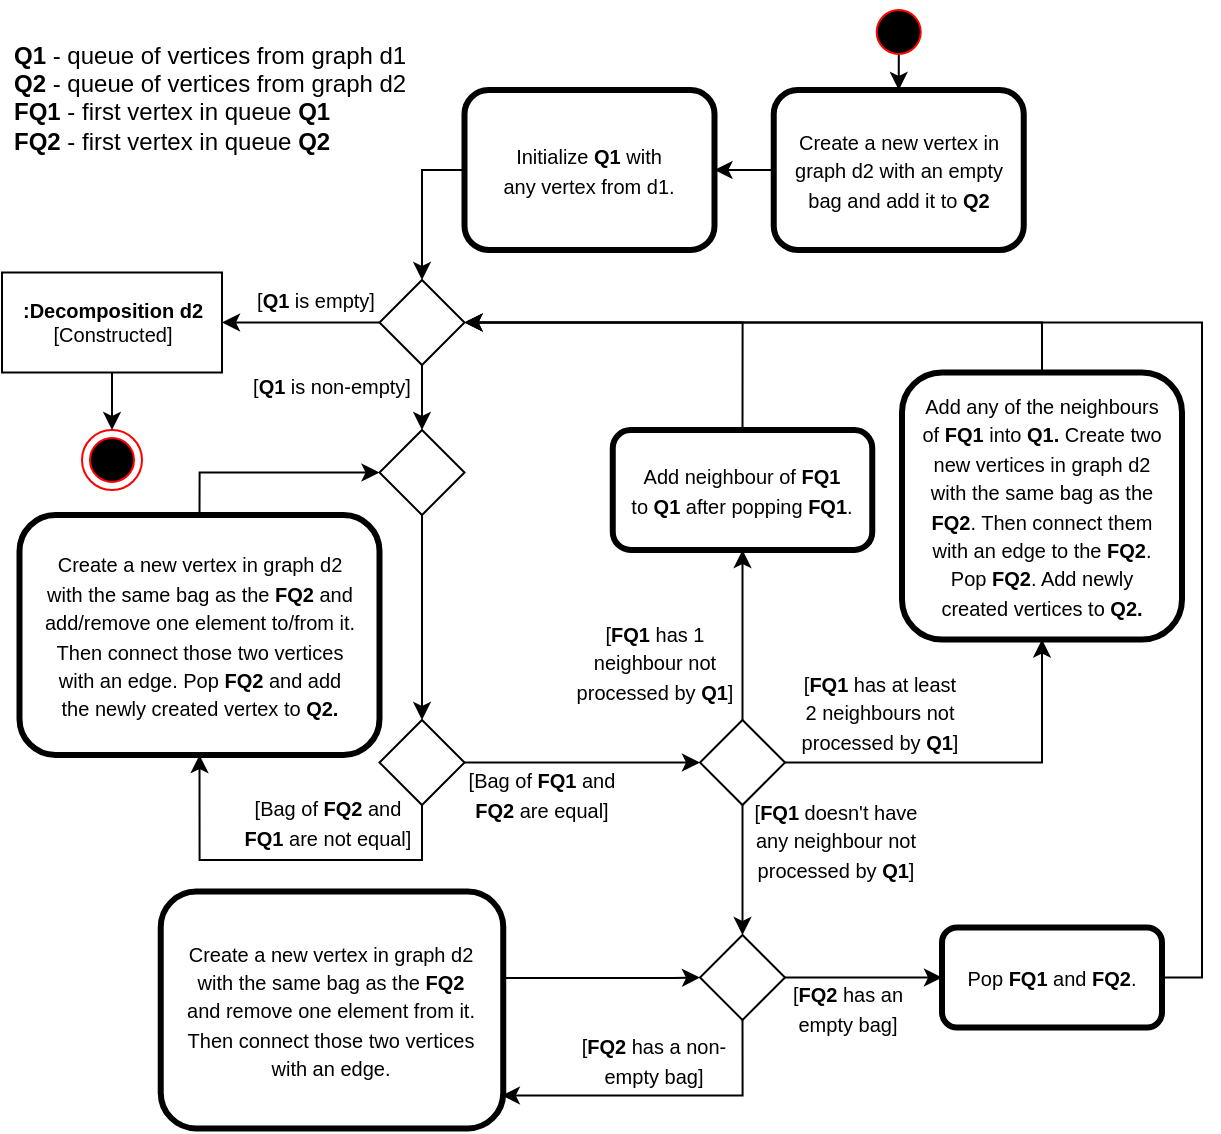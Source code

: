 <mxfile version="12.9.6" type="device"><diagram id="XAPt84wpa3bYfXytlxnI" name="Page-1"><mxGraphModel dx="1038" dy="575" grid="1" gridSize="10" guides="1" tooltips="1" connect="1" arrows="1" fold="1" page="1" pageScale="1" pageWidth="850" pageHeight="1100" math="0" shadow="0"><root><mxCell id="0"/><mxCell id="1" parent="0"/><mxCell id="B2Jp8K03fjJQcIuIVZU4-34" style="edgeStyle=orthogonalEdgeStyle;rounded=0;orthogonalLoop=1;jettySize=auto;html=1;entryX=0.5;entryY=0;entryDx=0;entryDy=0;" parent="1" source="_2c8lElJ02tThtb76PP0-1" target="_2c8lElJ02tThtb76PP0-6" edge="1"><mxGeometry relative="1" as="geometry"><mxPoint x="523.91" y="175" as="sourcePoint"/><mxPoint x="523.91" y="205" as="targetPoint"/></mxGeometry></mxCell><mxCell id="_2c8lElJ02tThtb76PP0-1" value="" style="ellipse;html=1;shape=startState;fillColor=#000000;strokeColor=#ff0000;" parent="1" vertex="1"><mxGeometry x="583.37" y="181" width="30" height="30" as="geometry"/></mxCell><mxCell id="B2Jp8K03fjJQcIuIVZU4-35" style="edgeStyle=orthogonalEdgeStyle;rounded=0;orthogonalLoop=1;jettySize=auto;html=1;exitX=0;exitY=0.5;exitDx=0;exitDy=0;entryX=1;entryY=0.5;entryDx=0;entryDy=0;" parent="1" source="_2c8lElJ02tThtb76PP0-6" target="_2c8lElJ02tThtb76PP0-10" edge="1"><mxGeometry relative="1" as="geometry"/></mxCell><mxCell id="_2c8lElJ02tThtb76PP0-6" value="&lt;font style=&quot;font-size: 10px&quot;&gt;Create a new vertex in graph d2 with an empty bag and add it to &lt;b&gt;Q2&lt;/b&gt;&lt;br&gt;&lt;/font&gt;" style="shape=ext;rounded=1;html=1;whiteSpace=wrap;strokeWidth=3;" parent="1" vertex="1"><mxGeometry x="535.87" y="225" width="125" height="80" as="geometry"/></mxCell><mxCell id="B2Jp8K03fjJQcIuIVZU4-38" style="edgeStyle=orthogonalEdgeStyle;rounded=0;orthogonalLoop=1;jettySize=auto;html=1;exitX=0;exitY=0.5;exitDx=0;exitDy=0;entryX=0.5;entryY=0;entryDx=0;entryDy=0;" parent="1" source="_2c8lElJ02tThtb76PP0-10" target="_2c8lElJ02tThtb76PP0-14" edge="1"><mxGeometry relative="1" as="geometry"/></mxCell><mxCell id="_2c8lElJ02tThtb76PP0-10" value="&lt;div&gt;&lt;font style=&quot;font-size: 10px&quot;&gt;Initialize &lt;b&gt;Q1&lt;/b&gt; with&lt;/font&gt;&lt;/div&gt;&lt;div&gt;&lt;font style=&quot;font-size: 10px&quot;&gt;any vertex from d1. &lt;/font&gt;&lt;/div&gt;" style="shape=ext;rounded=1;html=1;whiteSpace=wrap;strokeWidth=3;" parent="1" vertex="1"><mxGeometry x="381.25" y="225" width="125" height="80" as="geometry"/></mxCell><mxCell id="_2c8lElJ02tThtb76PP0-14" value="" style="rhombus;whiteSpace=wrap;html=1;" parent="1" vertex="1"><mxGeometry x="338.75" y="320" width="42.5" height="42.5" as="geometry"/></mxCell><mxCell id="_2c8lElJ02tThtb76PP0-18" value="" style="endArrow=classic;html=1;entryX=1;entryY=0.5;entryDx=0;entryDy=0;exitX=0;exitY=0.5;exitDx=0;exitDy=0;" parent="1" source="_2c8lElJ02tThtb76PP0-14" target="_2c8lElJ02tThtb76PP0-30" edge="1"><mxGeometry width="50" height="50" relative="1" as="geometry"><mxPoint x="280" y="490" as="sourcePoint"/><mxPoint x="259.38" y="411.25" as="targetPoint"/></mxGeometry></mxCell><mxCell id="_2c8lElJ02tThtb76PP0-19" value="&lt;font style=&quot;font-size: 10px&quot;&gt;[&lt;b&gt;Q1&lt;/b&gt; is empty]&lt;/font&gt;" style="text;html=1;strokeColor=none;fillColor=none;align=center;verticalAlign=middle;whiteSpace=wrap;rounded=0;" parent="1" vertex="1"><mxGeometry x="252" y="320" width="110" height="20" as="geometry"/></mxCell><mxCell id="_2c8lElJ02tThtb76PP0-27" value="" style="ellipse;html=1;shape=endState;fillColor=#000000;strokeColor=#ff0000;" parent="1" vertex="1"><mxGeometry x="190" y="395" width="30" height="30" as="geometry"/></mxCell><mxCell id="_2c8lElJ02tThtb76PP0-30" value="&lt;div style=&quot;font-size: 10px&quot;&gt;&lt;font style=&quot;font-size: 10px&quot;&gt;&lt;b&gt;:Decomposition d2&lt;/b&gt;&lt;/font&gt;&lt;/div&gt;&lt;div style=&quot;font-size: 10px&quot;&gt;&lt;font style=&quot;font-size: 10px&quot;&gt;[&lt;/font&gt;&lt;font style=&quot;font-size: 10px&quot;&gt;&lt;span class=&quot;headword hdb tw-bw dhw dpos-h_hw &quot;&gt;&lt;span class=&quot;hw dhw&quot;&gt;Constructed&lt;/span&gt;&lt;/span&gt;]&lt;b&gt;&lt;br&gt;&lt;/b&gt;&lt;/font&gt;&lt;/div&gt;" style="html=1;dashed=0;whitespace=wrap;" parent="1" vertex="1"><mxGeometry x="150" y="316.25" width="110" height="50" as="geometry"/></mxCell><mxCell id="_2c8lElJ02tThtb76PP0-31" value="" style="endArrow=classic;html=1;exitX=0.5;exitY=1;exitDx=0;exitDy=0;entryX=0.5;entryY=0;entryDx=0;entryDy=0;" parent="1" source="_2c8lElJ02tThtb76PP0-30" target="_2c8lElJ02tThtb76PP0-27" edge="1"><mxGeometry width="50" height="50" relative="1" as="geometry"><mxPoint x="210" y="600" as="sourcePoint"/><mxPoint x="260" y="550" as="targetPoint"/></mxGeometry></mxCell><mxCell id="_2c8lElJ02tThtb76PP0-51" style="edgeStyle=orthogonalEdgeStyle;rounded=0;orthogonalLoop=1;jettySize=auto;html=1;exitX=0.5;exitY=1;exitDx=0;exitDy=0;entryX=0.5;entryY=0;entryDx=0;entryDy=0;" parent="1" source="_2c8lElJ02tThtb76PP0-32" target="_2c8lElJ02tThtb76PP0-50" edge="1"><mxGeometry relative="1" as="geometry"/></mxCell><mxCell id="_2c8lElJ02tThtb76PP0-32" value="" style="rhombus;whiteSpace=wrap;html=1;" parent="1" vertex="1"><mxGeometry x="338.75" y="395" width="42.5" height="42.5" as="geometry"/></mxCell><mxCell id="_2c8lElJ02tThtb76PP0-33" value="" style="endArrow=classic;html=1;exitX=0.5;exitY=1;exitDx=0;exitDy=0;entryX=0.5;entryY=0;entryDx=0;entryDy=0;" parent="1" source="_2c8lElJ02tThtb76PP0-14" target="_2c8lElJ02tThtb76PP0-32" edge="1"><mxGeometry width="50" height="50" relative="1" as="geometry"><mxPoint x="420" y="500" as="sourcePoint"/><mxPoint x="354" y="490" as="targetPoint"/></mxGeometry></mxCell><mxCell id="_2c8lElJ02tThtb76PP0-34" value="&lt;font style=&quot;font-size: 10px&quot;&gt;[&lt;/font&gt;&lt;font style=&quot;font-size: 10px&quot;&gt;&lt;b&gt;Q1&lt;/b&gt;  is non-empty]&lt;/font&gt;" style="text;html=1;strokeColor=none;fillColor=none;align=center;verticalAlign=middle;whiteSpace=wrap;rounded=0;" parent="1" vertex="1"><mxGeometry x="260" y="362.5" width="110" height="20" as="geometry"/></mxCell><mxCell id="_2c8lElJ02tThtb76PP0-37" value="&lt;div&gt;&lt;font style=&quot;font-size: 10px&quot;&gt;[Bag of &lt;b&gt;FQ1&lt;/b&gt; and&lt;/font&gt;&lt;/div&gt;&lt;div&gt;&lt;font style=&quot;font-size: 10px&quot;&gt;&lt;b&gt;FQ2&lt;/b&gt; are equal]&lt;/font&gt;&lt;/div&gt;" style="text;html=1;strokeColor=none;fillColor=none;align=center;verticalAlign=middle;whiteSpace=wrap;rounded=0;" parent="1" vertex="1"><mxGeometry x="365" y="567" width="110" height="20" as="geometry"/></mxCell><mxCell id="_2c8lElJ02tThtb76PP0-38" value="&lt;div align=&quot;left&quot;&gt;&lt;b&gt;Q1&lt;/b&gt; - queue of vertices from graph d1&lt;/div&gt;&lt;div align=&quot;left&quot;&gt;&lt;b&gt;Q2&lt;/b&gt; - queue of vertices from graph d2&lt;br&gt;&lt;/div&gt;&lt;div align=&quot;left&quot;&gt;&lt;b&gt;FQ1&lt;/b&gt; - first vertex in queue &lt;b&gt;Q1&lt;/b&gt;&lt;/div&gt;&lt;div align=&quot;left&quot;&gt;&lt;b&gt;FQ2&lt;/b&gt; - first vertex in queue &lt;b&gt;Q2&lt;/b&gt;&lt;/div&gt;&lt;div align=&quot;left&quot;&gt;&lt;br&gt;&lt;/div&gt;" style="text;html=1;strokeColor=none;fillColor=none;align=left;verticalAlign=middle;whiteSpace=wrap;rounded=0;" parent="1" vertex="1"><mxGeometry x="154" y="191" width="253.75" height="90" as="geometry"/></mxCell><mxCell id="_2c8lElJ02tThtb76PP0-55" style="edgeStyle=orthogonalEdgeStyle;rounded=0;orthogonalLoop=1;jettySize=auto;html=1;exitX=0.5;exitY=0;exitDx=0;exitDy=0;entryX=0;entryY=0.5;entryDx=0;entryDy=0;" parent="1" source="_2c8lElJ02tThtb76PP0-46" target="_2c8lElJ02tThtb76PP0-32" edge="1"><mxGeometry relative="1" as="geometry"/></mxCell><mxCell id="_2c8lElJ02tThtb76PP0-46" value="&lt;div&gt;&lt;font style=&quot;font-size: 10px&quot;&gt;Create a new vertex in graph d2&lt;/font&gt;&lt;/div&gt;&lt;div&gt;&lt;font style=&quot;font-size: 10px&quot;&gt;with the same bag as the &lt;b&gt;FQ2&lt;/b&gt; and add/remove one element to/from it. Then connect those two vertices&lt;/font&gt;&lt;/div&gt;&lt;div&gt;&lt;font style=&quot;font-size: 10px&quot;&gt;with an edge. Pop &lt;b&gt;FQ2&lt;/b&gt; and add&lt;/font&gt;&lt;/div&gt;&lt;div&gt;&lt;font style=&quot;font-size: 10px&quot;&gt;the newly created vertex to &lt;b&gt;Q2.&lt;/b&gt;&lt;br&gt;&lt;/font&gt;&lt;/div&gt;" style="shape=ext;rounded=1;html=1;whiteSpace=wrap;strokeWidth=3;" parent="1" vertex="1"><mxGeometry x="158.75" y="437.5" width="180" height="120" as="geometry"/></mxCell><mxCell id="_2c8lElJ02tThtb76PP0-62" style="edgeStyle=orthogonalEdgeStyle;rounded=0;orthogonalLoop=1;jettySize=auto;html=1;exitX=1;exitY=0.5;exitDx=0;exitDy=0;entryX=0;entryY=0.5;entryDx=0;entryDy=0;" parent="1" source="_2c8lElJ02tThtb76PP0-50" target="_2c8lElJ02tThtb76PP0-60" edge="1"><mxGeometry relative="1" as="geometry"/></mxCell><mxCell id="B2Jp8K03fjJQcIuIVZU4-33" style="edgeStyle=orthogonalEdgeStyle;rounded=0;orthogonalLoop=1;jettySize=auto;html=1;exitX=0.5;exitY=1;exitDx=0;exitDy=0;entryX=0.5;entryY=1;entryDx=0;entryDy=0;" parent="1" source="_2c8lElJ02tThtb76PP0-50" target="_2c8lElJ02tThtb76PP0-46" edge="1"><mxGeometry relative="1" as="geometry"><Array as="points"><mxPoint x="360" y="610"/><mxPoint x="249" y="610"/></Array></mxGeometry></mxCell><mxCell id="_2c8lElJ02tThtb76PP0-50" value="" style="rhombus;whiteSpace=wrap;html=1;" parent="1" vertex="1"><mxGeometry x="338.75" y="540" width="42.5" height="42.5" as="geometry"/></mxCell><mxCell id="B2Jp8K03fjJQcIuIVZU4-27" style="edgeStyle=orthogonalEdgeStyle;rounded=0;orthogonalLoop=1;jettySize=auto;html=1;exitX=0.5;exitY=0;exitDx=0;exitDy=0;entryX=1;entryY=0.5;entryDx=0;entryDy=0;" parent="1" source="_2c8lElJ02tThtb76PP0-58" target="_2c8lElJ02tThtb76PP0-14" edge="1"><mxGeometry relative="1" as="geometry"/></mxCell><mxCell id="_2c8lElJ02tThtb76PP0-58" value="&lt;div&gt;&lt;font style=&quot;font-size: 10px&quot;&gt;Add neighbour of &lt;b&gt;FQ1&lt;/b&gt;&lt;/font&gt;&lt;/div&gt;&lt;div&gt;&lt;font style=&quot;font-size: 10px&quot;&gt;to &lt;b&gt;Q1&lt;/b&gt; after popping &lt;b&gt;FQ1&lt;/b&gt;.&lt;/font&gt;&lt;/div&gt;" style="shape=ext;rounded=1;html=1;whiteSpace=wrap;strokeWidth=3;" parent="1" vertex="1"><mxGeometry x="455.38" y="395" width="129.75" height="60" as="geometry"/></mxCell><mxCell id="_2c8lElJ02tThtb76PP0-69" style="edgeStyle=orthogonalEdgeStyle;rounded=0;orthogonalLoop=1;jettySize=auto;html=1;exitX=1;exitY=0.5;exitDx=0;exitDy=0;entryX=0.5;entryY=1;entryDx=0;entryDy=0;" parent="1" source="_2c8lElJ02tThtb76PP0-60" target="_2c8lElJ02tThtb76PP0-68" edge="1"><mxGeometry relative="1" as="geometry"/></mxCell><mxCell id="B2Jp8K03fjJQcIuIVZU4-1" style="edgeStyle=orthogonalEdgeStyle;rounded=0;orthogonalLoop=1;jettySize=auto;html=1;exitX=0.5;exitY=1;exitDx=0;exitDy=0;entryX=0.5;entryY=0;entryDx=0;entryDy=0;" parent="1" source="_2c8lElJ02tThtb76PP0-60" target="B2Jp8K03fjJQcIuIVZU4-3" edge="1"><mxGeometry relative="1" as="geometry"><mxPoint x="489" y="650" as="targetPoint"/></mxGeometry></mxCell><mxCell id="B2Jp8K03fjJQcIuIVZU4-26" style="edgeStyle=orthogonalEdgeStyle;rounded=0;orthogonalLoop=1;jettySize=auto;html=1;exitX=0.5;exitY=0;exitDx=0;exitDy=0;entryX=0.5;entryY=1;entryDx=0;entryDy=0;" parent="1" source="_2c8lElJ02tThtb76PP0-60" target="_2c8lElJ02tThtb76PP0-58" edge="1"><mxGeometry relative="1" as="geometry"/></mxCell><mxCell id="_2c8lElJ02tThtb76PP0-60" value="" style="rhombus;whiteSpace=wrap;html=1;" parent="1" vertex="1"><mxGeometry x="499" y="540" width="42.5" height="42.5" as="geometry"/></mxCell><mxCell id="_2c8lElJ02tThtb76PP0-67" value="&lt;div&gt;&lt;font style=&quot;font-size: 10px&quot;&gt;[&lt;b&gt;FQ1&lt;/b&gt; has 1&lt;/font&gt;&lt;/div&gt;&lt;div&gt;&lt;font style=&quot;font-size: 10px&quot;&gt;neighbour not processed by &lt;b&gt;Q1&lt;/b&gt;]&lt;/font&gt;&lt;/div&gt;" style="text;html=1;strokeColor=none;fillColor=none;align=center;verticalAlign=middle;whiteSpace=wrap;rounded=0;" parent="1" vertex="1"><mxGeometry x="422.5" y="501" width="106.75" height="20" as="geometry"/></mxCell><mxCell id="B2Jp8K03fjJQcIuIVZU4-29" style="edgeStyle=orthogonalEdgeStyle;rounded=0;orthogonalLoop=1;jettySize=auto;html=1;exitX=0.5;exitY=0;exitDx=0;exitDy=0;entryX=1;entryY=0.5;entryDx=0;entryDy=0;" parent="1" source="_2c8lElJ02tThtb76PP0-68" target="_2c8lElJ02tThtb76PP0-14" edge="1"><mxGeometry relative="1" as="geometry"/></mxCell><mxCell id="_2c8lElJ02tThtb76PP0-68" value="&lt;div&gt;&lt;font style=&quot;font-size: 10px&quot;&gt;Add any of the neighbours&lt;/font&gt;&lt;/div&gt;&lt;div&gt;&lt;font style=&quot;font-size: 10px&quot;&gt;of&lt;b&gt; FQ1 &lt;/b&gt;into &lt;b&gt;Q1. &lt;/b&gt;Create two&lt;/font&gt;&lt;/div&gt;&lt;div&gt;&lt;font style=&quot;font-size: 10px&quot;&gt;new vertices in graph d2&lt;/font&gt;&lt;/div&gt;&lt;div&gt;&lt;font style=&quot;font-size: 10px&quot;&gt;with the same bag as the&lt;/font&gt;&lt;/div&gt;&lt;div&gt;&lt;font style=&quot;font-size: 10px&quot;&gt;&lt;b&gt;FQ2&lt;/b&gt;. Then connect them&lt;/font&gt;&lt;/div&gt;&lt;div&gt;&lt;font style=&quot;font-size: 10px&quot;&gt;with an edge to the &lt;b&gt;FQ2&lt;/b&gt;.&lt;/font&gt;&lt;/div&gt;&lt;div&gt;&lt;font style=&quot;font-size: 10px&quot;&gt;Pop &lt;b&gt;FQ2&lt;/b&gt;. Add newly&lt;/font&gt;&lt;/div&gt;&lt;div&gt;&lt;font style=&quot;font-size: 10px&quot;&gt;created vertices to &lt;b&gt;Q2.&lt;/b&gt;&lt;br&gt;&lt;/font&gt;&lt;/div&gt;" style="shape=ext;rounded=1;html=1;whiteSpace=wrap;strokeWidth=3;" parent="1" vertex="1"><mxGeometry x="600" y="366.25" width="140" height="133.5" as="geometry"/></mxCell><mxCell id="_2c8lElJ02tThtb76PP0-70" value="&lt;div&gt;&lt;font style=&quot;font-size: 10px&quot;&gt;[&lt;b&gt;FQ1&lt;/b&gt; doesn't have&lt;/font&gt;&lt;/div&gt;&lt;div&gt;&lt;font style=&quot;font-size: 10px&quot;&gt;any neighbour not processed by &lt;b&gt;Q1&lt;/b&gt;]&lt;/font&gt;&lt;/div&gt;" style="text;html=1;strokeColor=none;fillColor=none;align=center;verticalAlign=middle;whiteSpace=wrap;rounded=0;" parent="1" vertex="1"><mxGeometry x="512" y="590" width="110" height="20" as="geometry"/></mxCell><mxCell id="B2Jp8K03fjJQcIuIVZU4-2" value="&lt;div&gt;&lt;font style=&quot;font-size: 10px&quot;&gt;[&lt;b&gt;FQ1&lt;/b&gt; has at least&lt;/font&gt;&lt;/div&gt;&lt;div&gt;&lt;font style=&quot;font-size: 10px&quot;&gt;2 neighbours not processed by &lt;b&gt;Q1&lt;/b&gt;]&lt;/font&gt;&lt;/div&gt;" style="text;html=1;strokeColor=none;fillColor=none;align=center;verticalAlign=middle;whiteSpace=wrap;rounded=0;" parent="1" vertex="1"><mxGeometry x="533.87" y="526" width="110" height="20" as="geometry"/></mxCell><mxCell id="B2Jp8K03fjJQcIuIVZU4-22" style="edgeStyle=orthogonalEdgeStyle;rounded=0;orthogonalLoop=1;jettySize=auto;html=1;exitX=0.5;exitY=1;exitDx=0;exitDy=0;entryX=0.996;entryY=0.861;entryDx=0;entryDy=0;entryPerimeter=0;" parent="1" source="B2Jp8K03fjJQcIuIVZU4-3" target="B2Jp8K03fjJQcIuIVZU4-4" edge="1"><mxGeometry relative="1" as="geometry"/></mxCell><mxCell id="B2Jp8K03fjJQcIuIVZU4-31" style="edgeStyle=orthogonalEdgeStyle;rounded=0;orthogonalLoop=1;jettySize=auto;html=1;exitX=1;exitY=0.5;exitDx=0;exitDy=0;entryX=0;entryY=0.5;entryDx=0;entryDy=0;" parent="1" source="B2Jp8K03fjJQcIuIVZU4-3" target="B2Jp8K03fjJQcIuIVZU4-30" edge="1"><mxGeometry relative="1" as="geometry"/></mxCell><mxCell id="B2Jp8K03fjJQcIuIVZU4-3" value="" style="rhombus;whiteSpace=wrap;html=1;" parent="1" vertex="1"><mxGeometry x="499" y="647.5" width="42.5" height="42.5" as="geometry"/></mxCell><mxCell id="B2Jp8K03fjJQcIuIVZU4-25" style="edgeStyle=orthogonalEdgeStyle;rounded=0;orthogonalLoop=1;jettySize=auto;html=1;entryX=0;entryY=0.5;entryDx=0;entryDy=0;" parent="1" target="B2Jp8K03fjJQcIuIVZU4-3" edge="1"><mxGeometry relative="1" as="geometry"><mxPoint x="397" y="669" as="sourcePoint"/><mxPoint x="486" y="668.75" as="targetPoint"/><Array as="points"><mxPoint x="486" y="669"/></Array></mxGeometry></mxCell><mxCell id="B2Jp8K03fjJQcIuIVZU4-4" value="&lt;div&gt;&lt;font style=&quot;font-size: 10px&quot;&gt;Create a new vertex in graph d2&lt;/font&gt;&lt;/div&gt;&lt;div&gt;&lt;font style=&quot;font-size: 10px&quot;&gt;with the same bag as the &lt;b&gt;FQ2&lt;/b&gt;&lt;/font&gt;&lt;/div&gt;&lt;div&gt;&lt;font style=&quot;font-size: 10px&quot;&gt;and remove one element from it. Then connect those two vertices&lt;/font&gt;&lt;/div&gt;&lt;div&gt;&lt;font style=&quot;font-size: 10px&quot;&gt;with an edge. &lt;/font&gt;&lt;/div&gt;" style="shape=ext;rounded=1;html=1;whiteSpace=wrap;strokeWidth=3;" parent="1" vertex="1"><mxGeometry x="229.37" y="625.8" width="171.25" height="118.4" as="geometry"/></mxCell><mxCell id="B2Jp8K03fjJQcIuIVZU4-7" value="&lt;div&gt;&lt;font style=&quot;font-size: 10px&quot;&gt;[&lt;b&gt;FQ2&lt;/b&gt; has a non-&lt;/font&gt;&lt;/div&gt;&lt;div&gt;&lt;font style=&quot;font-size: 10px&quot;&gt;empty bag]&lt;/font&gt;&lt;/div&gt;" style="text;html=1;strokeColor=none;fillColor=none;align=center;verticalAlign=middle;whiteSpace=wrap;rounded=0;" parent="1" vertex="1"><mxGeometry x="415.87" y="700" width="120" height="20" as="geometry"/></mxCell><mxCell id="B2Jp8K03fjJQcIuIVZU4-8" value="&lt;div&gt;&lt;font style=&quot;font-size: 10px&quot;&gt;[&lt;b&gt;FQ2&lt;/b&gt; has an&lt;/font&gt;&lt;/div&gt;&lt;div&gt;&lt;font style=&quot;font-size: 10px&quot;&gt;empty bag]&lt;/font&gt;&lt;/div&gt;" style="text;html=1;strokeColor=none;fillColor=none;align=center;verticalAlign=middle;whiteSpace=wrap;rounded=0;" parent="1" vertex="1"><mxGeometry x="513" y="674" width="120" height="20" as="geometry"/></mxCell><mxCell id="_2c8lElJ02tThtb76PP0-52" value="&lt;div&gt;&lt;font style=&quot;font-size: 10px&quot;&gt;[Bag of &lt;b&gt;FQ2&lt;/b&gt; and&lt;/font&gt;&lt;/div&gt;&lt;div&gt;&lt;font style=&quot;font-size: 10px&quot;&gt;&lt;b&gt;FQ1&lt;/b&gt; are not equal]&lt;/font&gt;&lt;/div&gt;" style="text;html=1;strokeColor=none;fillColor=none;align=center;verticalAlign=middle;whiteSpace=wrap;rounded=0;" parent="1" vertex="1"><mxGeometry x="258" y="581" width="110" height="20" as="geometry"/></mxCell><mxCell id="B2Jp8K03fjJQcIuIVZU4-32" style="edgeStyle=orthogonalEdgeStyle;rounded=0;orthogonalLoop=1;jettySize=auto;html=1;exitX=1;exitY=0.5;exitDx=0;exitDy=0;entryX=1;entryY=0.5;entryDx=0;entryDy=0;" parent="1" source="B2Jp8K03fjJQcIuIVZU4-30" target="_2c8lElJ02tThtb76PP0-14" edge="1"><mxGeometry relative="1" as="geometry"><Array as="points"><mxPoint x="750" y="669"/><mxPoint x="750" y="341"/></Array></mxGeometry></mxCell><mxCell id="B2Jp8K03fjJQcIuIVZU4-30" value="&lt;font style=&quot;font-size: 10px&quot;&gt;Pop &lt;b&gt;FQ1&lt;/b&gt; and &lt;b&gt;FQ2&lt;/b&gt;. &lt;/font&gt;" style="shape=ext;rounded=1;html=1;whiteSpace=wrap;strokeWidth=3;" parent="1" vertex="1"><mxGeometry x="620" y="643.75" width="110" height="50" as="geometry"/></mxCell></root></mxGraphModel></diagram></mxfile>
